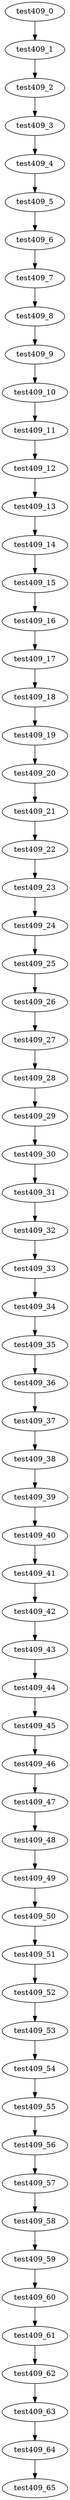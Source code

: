 digraph G {
test409_0->test409_1;
test409_1->test409_2;
test409_2->test409_3;
test409_3->test409_4;
test409_4->test409_5;
test409_5->test409_6;
test409_6->test409_7;
test409_7->test409_8;
test409_8->test409_9;
test409_9->test409_10;
test409_10->test409_11;
test409_11->test409_12;
test409_12->test409_13;
test409_13->test409_14;
test409_14->test409_15;
test409_15->test409_16;
test409_16->test409_17;
test409_17->test409_18;
test409_18->test409_19;
test409_19->test409_20;
test409_20->test409_21;
test409_21->test409_22;
test409_22->test409_23;
test409_23->test409_24;
test409_24->test409_25;
test409_25->test409_26;
test409_26->test409_27;
test409_27->test409_28;
test409_28->test409_29;
test409_29->test409_30;
test409_30->test409_31;
test409_31->test409_32;
test409_32->test409_33;
test409_33->test409_34;
test409_34->test409_35;
test409_35->test409_36;
test409_36->test409_37;
test409_37->test409_38;
test409_38->test409_39;
test409_39->test409_40;
test409_40->test409_41;
test409_41->test409_42;
test409_42->test409_43;
test409_43->test409_44;
test409_44->test409_45;
test409_45->test409_46;
test409_46->test409_47;
test409_47->test409_48;
test409_48->test409_49;
test409_49->test409_50;
test409_50->test409_51;
test409_51->test409_52;
test409_52->test409_53;
test409_53->test409_54;
test409_54->test409_55;
test409_55->test409_56;
test409_56->test409_57;
test409_57->test409_58;
test409_58->test409_59;
test409_59->test409_60;
test409_60->test409_61;
test409_61->test409_62;
test409_62->test409_63;
test409_63->test409_64;
test409_64->test409_65;

}
